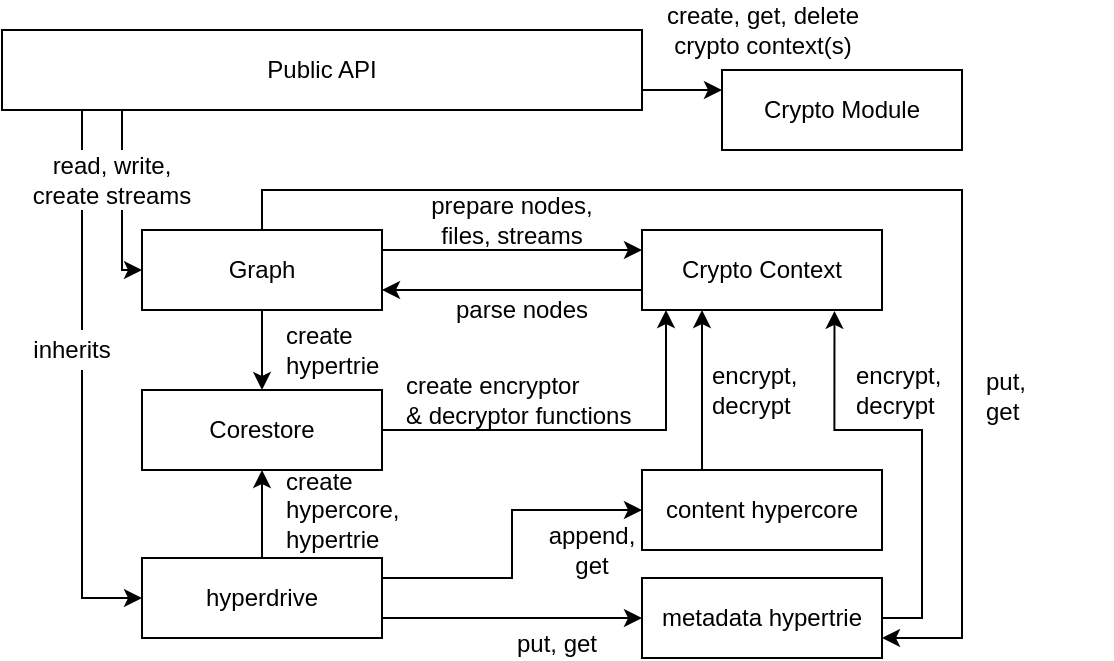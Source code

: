 <mxfile version="13.7.5" type="device"><diagram id="ms99TNyWLW9beF6R6NFf" name="Seite-1"><mxGraphModel dx="1038" dy="631" grid="1" gridSize="10" guides="1" tooltips="1" connect="1" arrows="1" fold="1" page="1" pageScale="1" pageWidth="1169" pageHeight="827" math="0" shadow="0"><root><mxCell id="0"/><mxCell id="1" parent="0"/><mxCell id="9E6EcacZMwsxVs6n-REh-17" style="edgeStyle=orthogonalEdgeStyle;rounded=0;orthogonalLoop=1;jettySize=auto;html=1;entryX=0;entryY=0.5;entryDx=0;entryDy=0;" parent="1" source="9E6EcacZMwsxVs6n-REh-1" target="9E6EcacZMwsxVs6n-REh-10" edge="1"><mxGeometry relative="1" as="geometry"><Array as="points"><mxPoint x="160" y="384"/></Array></mxGeometry></mxCell><mxCell id="9E6EcacZMwsxVs6n-REh-43" style="edgeStyle=orthogonalEdgeStyle;rounded=0;orthogonalLoop=1;jettySize=auto;html=1;entryX=0;entryY=0.25;entryDx=0;entryDy=0;exitX=1;exitY=0.75;exitDx=0;exitDy=0;" parent="1" source="9E6EcacZMwsxVs6n-REh-1" target="9E6EcacZMwsxVs6n-REh-35" edge="1"><mxGeometry relative="1" as="geometry"><Array as="points"/></mxGeometry></mxCell><mxCell id="9E6EcacZMwsxVs6n-REh-44" style="edgeStyle=orthogonalEdgeStyle;rounded=0;orthogonalLoop=1;jettySize=auto;html=1;entryX=0;entryY=0.5;entryDx=0;entryDy=0;" parent="1" source="9E6EcacZMwsxVs6n-REh-1" target="9E6EcacZMwsxVs6n-REh-3" edge="1"><mxGeometry relative="1" as="geometry"><Array as="points"><mxPoint x="180" y="220"/></Array></mxGeometry></mxCell><mxCell id="9E6EcacZMwsxVs6n-REh-1" value="Public API" style="rounded=0;whiteSpace=wrap;html=1;" parent="1" vertex="1"><mxGeometry x="120" y="100" width="320" height="40" as="geometry"/></mxCell><mxCell id="9E6EcacZMwsxVs6n-REh-8" style="edgeStyle=orthogonalEdgeStyle;rounded=0;orthogonalLoop=1;jettySize=auto;html=1;entryX=1;entryY=0.75;entryDx=0;entryDy=0;exitX=0;exitY=0.75;exitDx=0;exitDy=0;" parent="1" source="9E6EcacZMwsxVs6n-REh-2" target="9E6EcacZMwsxVs6n-REh-3" edge="1"><mxGeometry relative="1" as="geometry"/></mxCell><mxCell id="9E6EcacZMwsxVs6n-REh-2" value="Crypto Context" style="rounded=0;whiteSpace=wrap;html=1;" parent="1" vertex="1"><mxGeometry x="440" y="200" width="120" height="40" as="geometry"/></mxCell><mxCell id="9E6EcacZMwsxVs6n-REh-5" style="edgeStyle=orthogonalEdgeStyle;rounded=0;orthogonalLoop=1;jettySize=auto;html=1;entryX=0;entryY=0.25;entryDx=0;entryDy=0;exitX=1;exitY=0.25;exitDx=0;exitDy=0;" parent="1" source="9E6EcacZMwsxVs6n-REh-3" target="9E6EcacZMwsxVs6n-REh-2" edge="1"><mxGeometry relative="1" as="geometry"><Array as="points"><mxPoint x="360" y="210"/><mxPoint x="360" y="210"/></Array></mxGeometry></mxCell><mxCell id="9E6EcacZMwsxVs6n-REh-39" style="edgeStyle=orthogonalEdgeStyle;rounded=0;orthogonalLoop=1;jettySize=auto;html=1;entryX=0.5;entryY=0;entryDx=0;entryDy=0;" parent="1" source="9E6EcacZMwsxVs6n-REh-3" target="9E6EcacZMwsxVs6n-REh-22" edge="1"><mxGeometry relative="1" as="geometry"/></mxCell><mxCell id="1JYrNYTs2E6t-gt1ITC5-1" style="edgeStyle=none;rounded=0;orthogonalLoop=1;jettySize=auto;html=1;entryX=1;entryY=0.75;entryDx=0;entryDy=0;" edge="1" parent="1" source="9E6EcacZMwsxVs6n-REh-3" target="9E6EcacZMwsxVs6n-REh-11"><mxGeometry relative="1" as="geometry"><Array as="points"><mxPoint x="250" y="180"/><mxPoint x="600" y="180"/><mxPoint x="600" y="404"/></Array></mxGeometry></mxCell><mxCell id="9E6EcacZMwsxVs6n-REh-3" value="Graph" style="rounded=0;whiteSpace=wrap;html=1;" parent="1" vertex="1"><mxGeometry x="190" y="200" width="120" height="40" as="geometry"/></mxCell><mxCell id="9E6EcacZMwsxVs6n-REh-6" value="prepare nodes, files, streams" style="text;html=1;strokeColor=none;fillColor=none;align=center;verticalAlign=middle;whiteSpace=wrap;rounded=0;" parent="1" vertex="1"><mxGeometry x="320" y="180" width="110" height="30" as="geometry"/></mxCell><mxCell id="9E6EcacZMwsxVs6n-REh-9" value="parse nodes" style="text;html=1;strokeColor=none;fillColor=none;align=center;verticalAlign=middle;whiteSpace=wrap;rounded=0;" parent="1" vertex="1"><mxGeometry x="345" y="230" width="70" height="20" as="geometry"/></mxCell><mxCell id="9E6EcacZMwsxVs6n-REh-13" style="edgeStyle=orthogonalEdgeStyle;rounded=0;orthogonalLoop=1;jettySize=auto;html=1;entryX=0;entryY=0.5;entryDx=0;entryDy=0;exitX=1;exitY=0.25;exitDx=0;exitDy=0;" parent="1" source="9E6EcacZMwsxVs6n-REh-10" target="9E6EcacZMwsxVs6n-REh-12" edge="1"><mxGeometry relative="1" as="geometry"/></mxCell><mxCell id="9E6EcacZMwsxVs6n-REh-14" style="edgeStyle=orthogonalEdgeStyle;rounded=0;orthogonalLoop=1;jettySize=auto;html=1;entryX=0;entryY=0.5;entryDx=0;entryDy=0;exitX=1;exitY=0.75;exitDx=0;exitDy=0;" parent="1" source="9E6EcacZMwsxVs6n-REh-10" target="9E6EcacZMwsxVs6n-REh-11" edge="1"><mxGeometry relative="1" as="geometry"><mxPoint x="280" y="350" as="sourcePoint"/><Array as="points"/></mxGeometry></mxCell><mxCell id="9E6EcacZMwsxVs6n-REh-33" style="edgeStyle=orthogonalEdgeStyle;rounded=0;orthogonalLoop=1;jettySize=auto;html=1;entryX=0.5;entryY=1;entryDx=0;entryDy=0;" parent="1" source="9E6EcacZMwsxVs6n-REh-10" target="9E6EcacZMwsxVs6n-REh-22" edge="1"><mxGeometry relative="1" as="geometry"/></mxCell><mxCell id="9E6EcacZMwsxVs6n-REh-10" value="hyperdrive" style="rounded=0;whiteSpace=wrap;html=1;" parent="1" vertex="1"><mxGeometry x="190" y="364" width="120" height="40" as="geometry"/></mxCell><mxCell id="9E6EcacZMwsxVs6n-REh-27" style="edgeStyle=orthogonalEdgeStyle;rounded=0;orthogonalLoop=1;jettySize=auto;html=1;entryX=0.802;entryY=1.011;entryDx=0;entryDy=0;entryPerimeter=0;exitX=1;exitY=0.5;exitDx=0;exitDy=0;" parent="1" source="9E6EcacZMwsxVs6n-REh-11" target="9E6EcacZMwsxVs6n-REh-2" edge="1"><mxGeometry relative="1" as="geometry"><Array as="points"><mxPoint x="580" y="394"/><mxPoint x="580" y="300"/><mxPoint x="536" y="300"/></Array></mxGeometry></mxCell><mxCell id="9E6EcacZMwsxVs6n-REh-11" value="metadata hypertrie" style="rounded=0;whiteSpace=wrap;html=1;" parent="1" vertex="1"><mxGeometry x="440" y="374" width="120" height="40" as="geometry"/></mxCell><mxCell id="9E6EcacZMwsxVs6n-REh-26" style="edgeStyle=orthogonalEdgeStyle;rounded=0;orthogonalLoop=1;jettySize=auto;html=1;entryX=0.25;entryY=1;entryDx=0;entryDy=0;exitX=0.25;exitY=0;exitDx=0;exitDy=0;" parent="1" source="9E6EcacZMwsxVs6n-REh-12" target="9E6EcacZMwsxVs6n-REh-2" edge="1"><mxGeometry relative="1" as="geometry"/></mxCell><mxCell id="9E6EcacZMwsxVs6n-REh-12" value="content hypercore" style="rounded=0;whiteSpace=wrap;html=1;" parent="1" vertex="1"><mxGeometry x="440" y="320" width="120" height="40" as="geometry"/></mxCell><mxCell id="9E6EcacZMwsxVs6n-REh-15" value="put, get" style="text;html=1;strokeColor=none;fillColor=none;align=center;verticalAlign=middle;whiteSpace=wrap;rounded=0;" parent="1" vertex="1"><mxGeometry x="360" y="400" width="75" height="14" as="geometry"/></mxCell><mxCell id="9E6EcacZMwsxVs6n-REh-16" value="append,&lt;br&gt;get" style="text;html=1;strokeColor=none;fillColor=none;align=center;verticalAlign=middle;whiteSpace=wrap;rounded=0;" parent="1" vertex="1"><mxGeometry x="395" y="350" width="40" height="20" as="geometry"/></mxCell><mxCell id="9E6EcacZMwsxVs6n-REh-24" style="edgeStyle=orthogonalEdgeStyle;rounded=0;orthogonalLoop=1;jettySize=auto;html=1;entryX=0.1;entryY=1;entryDx=0;entryDy=0;entryPerimeter=0;" parent="1" source="9E6EcacZMwsxVs6n-REh-22" target="9E6EcacZMwsxVs6n-REh-2" edge="1"><mxGeometry relative="1" as="geometry"><mxPoint x="452" y="245" as="targetPoint"/></mxGeometry></mxCell><mxCell id="9E6EcacZMwsxVs6n-REh-22" value="Corestore" style="rounded=0;whiteSpace=wrap;html=1;" parent="1" vertex="1"><mxGeometry x="190" y="280" width="120" height="40" as="geometry"/></mxCell><mxCell id="9E6EcacZMwsxVs6n-REh-25" value="create encryptor &lt;br&gt;&amp;amp; decryptor functions" style="text;html=1;strokeColor=none;align=left;verticalAlign=middle;whiteSpace=wrap;rounded=0;labelBackgroundColor=none;" parent="1" vertex="1"><mxGeometry x="320" y="270" width="230" height="30" as="geometry"/></mxCell><mxCell id="9E6EcacZMwsxVs6n-REh-28" value="encrypt, &lt;br&gt;decrypt" style="text;html=1;strokeColor=none;fillColor=none;align=left;verticalAlign=middle;whiteSpace=wrap;rounded=0;labelBackgroundColor=none;" parent="1" vertex="1"><mxGeometry x="472.5" y="270" width="55" height="20" as="geometry"/></mxCell><mxCell id="9E6EcacZMwsxVs6n-REh-29" value="encrypt,&lt;br&gt;decrypt" style="text;html=1;strokeColor=none;fillColor=none;align=left;verticalAlign=middle;whiteSpace=wrap;rounded=0;labelBackgroundColor=none;" parent="1" vertex="1"><mxGeometry x="545" y="270" width="40" height="20" as="geometry"/></mxCell><mxCell id="9E6EcacZMwsxVs6n-REh-34" value="create hypercore, hypertrie" style="text;html=1;strokeColor=none;fillColor=none;align=left;verticalAlign=middle;whiteSpace=wrap;rounded=0;labelBackgroundColor=none;" parent="1" vertex="1"><mxGeometry x="260" y="325" width="60" height="30" as="geometry"/></mxCell><mxCell id="9E6EcacZMwsxVs6n-REh-35" value="Crypto Module" style="rounded=0;whiteSpace=wrap;html=1;labelBackgroundColor=none;align=center;" parent="1" vertex="1"><mxGeometry x="480" y="120" width="120" height="40" as="geometry"/></mxCell><mxCell id="9E6EcacZMwsxVs6n-REh-40" value="create hypertrie" style="text;html=1;strokeColor=none;fillColor=none;align=left;verticalAlign=middle;whiteSpace=wrap;rounded=0;labelBackgroundColor=none;" parent="1" vertex="1"><mxGeometry x="260" y="250" width="70" height="20" as="geometry"/></mxCell><mxCell id="9E6EcacZMwsxVs6n-REh-45" value="read, write, create streams" style="text;html=1;strokeColor=none;align=center;verticalAlign=middle;whiteSpace=wrap;rounded=0;labelBackgroundColor=none;fillColor=#ffffff;" parent="1" vertex="1"><mxGeometry x="130" y="160" width="90" height="30" as="geometry"/></mxCell><mxCell id="9E6EcacZMwsxVs6n-REh-46" value="create, get, delete crypto context(s)" style="text;html=1;strokeColor=none;fillColor=none;align=center;verticalAlign=middle;whiteSpace=wrap;rounded=0;labelBackgroundColor=none;" parent="1" vertex="1"><mxGeometry x="447.5" y="90" width="105" height="20" as="geometry"/></mxCell><mxCell id="1JYrNYTs2E6t-gt1ITC5-2" value="put, &lt;br&gt;get" style="text;html=1;strokeColor=none;fillColor=none;align=left;verticalAlign=middle;whiteSpace=wrap;rounded=0;" vertex="1" parent="1"><mxGeometry x="610" y="276" width="65" height="14" as="geometry"/></mxCell><mxCell id="1JYrNYTs2E6t-gt1ITC5-4" value="inherits" style="text;html=1;strokeColor=none;align=center;verticalAlign=middle;whiteSpace=wrap;rounded=0;fillColor=#ffffff;" vertex="1" parent="1"><mxGeometry x="130" y="250" width="50" height="20" as="geometry"/></mxCell></root></mxGraphModel></diagram></mxfile>